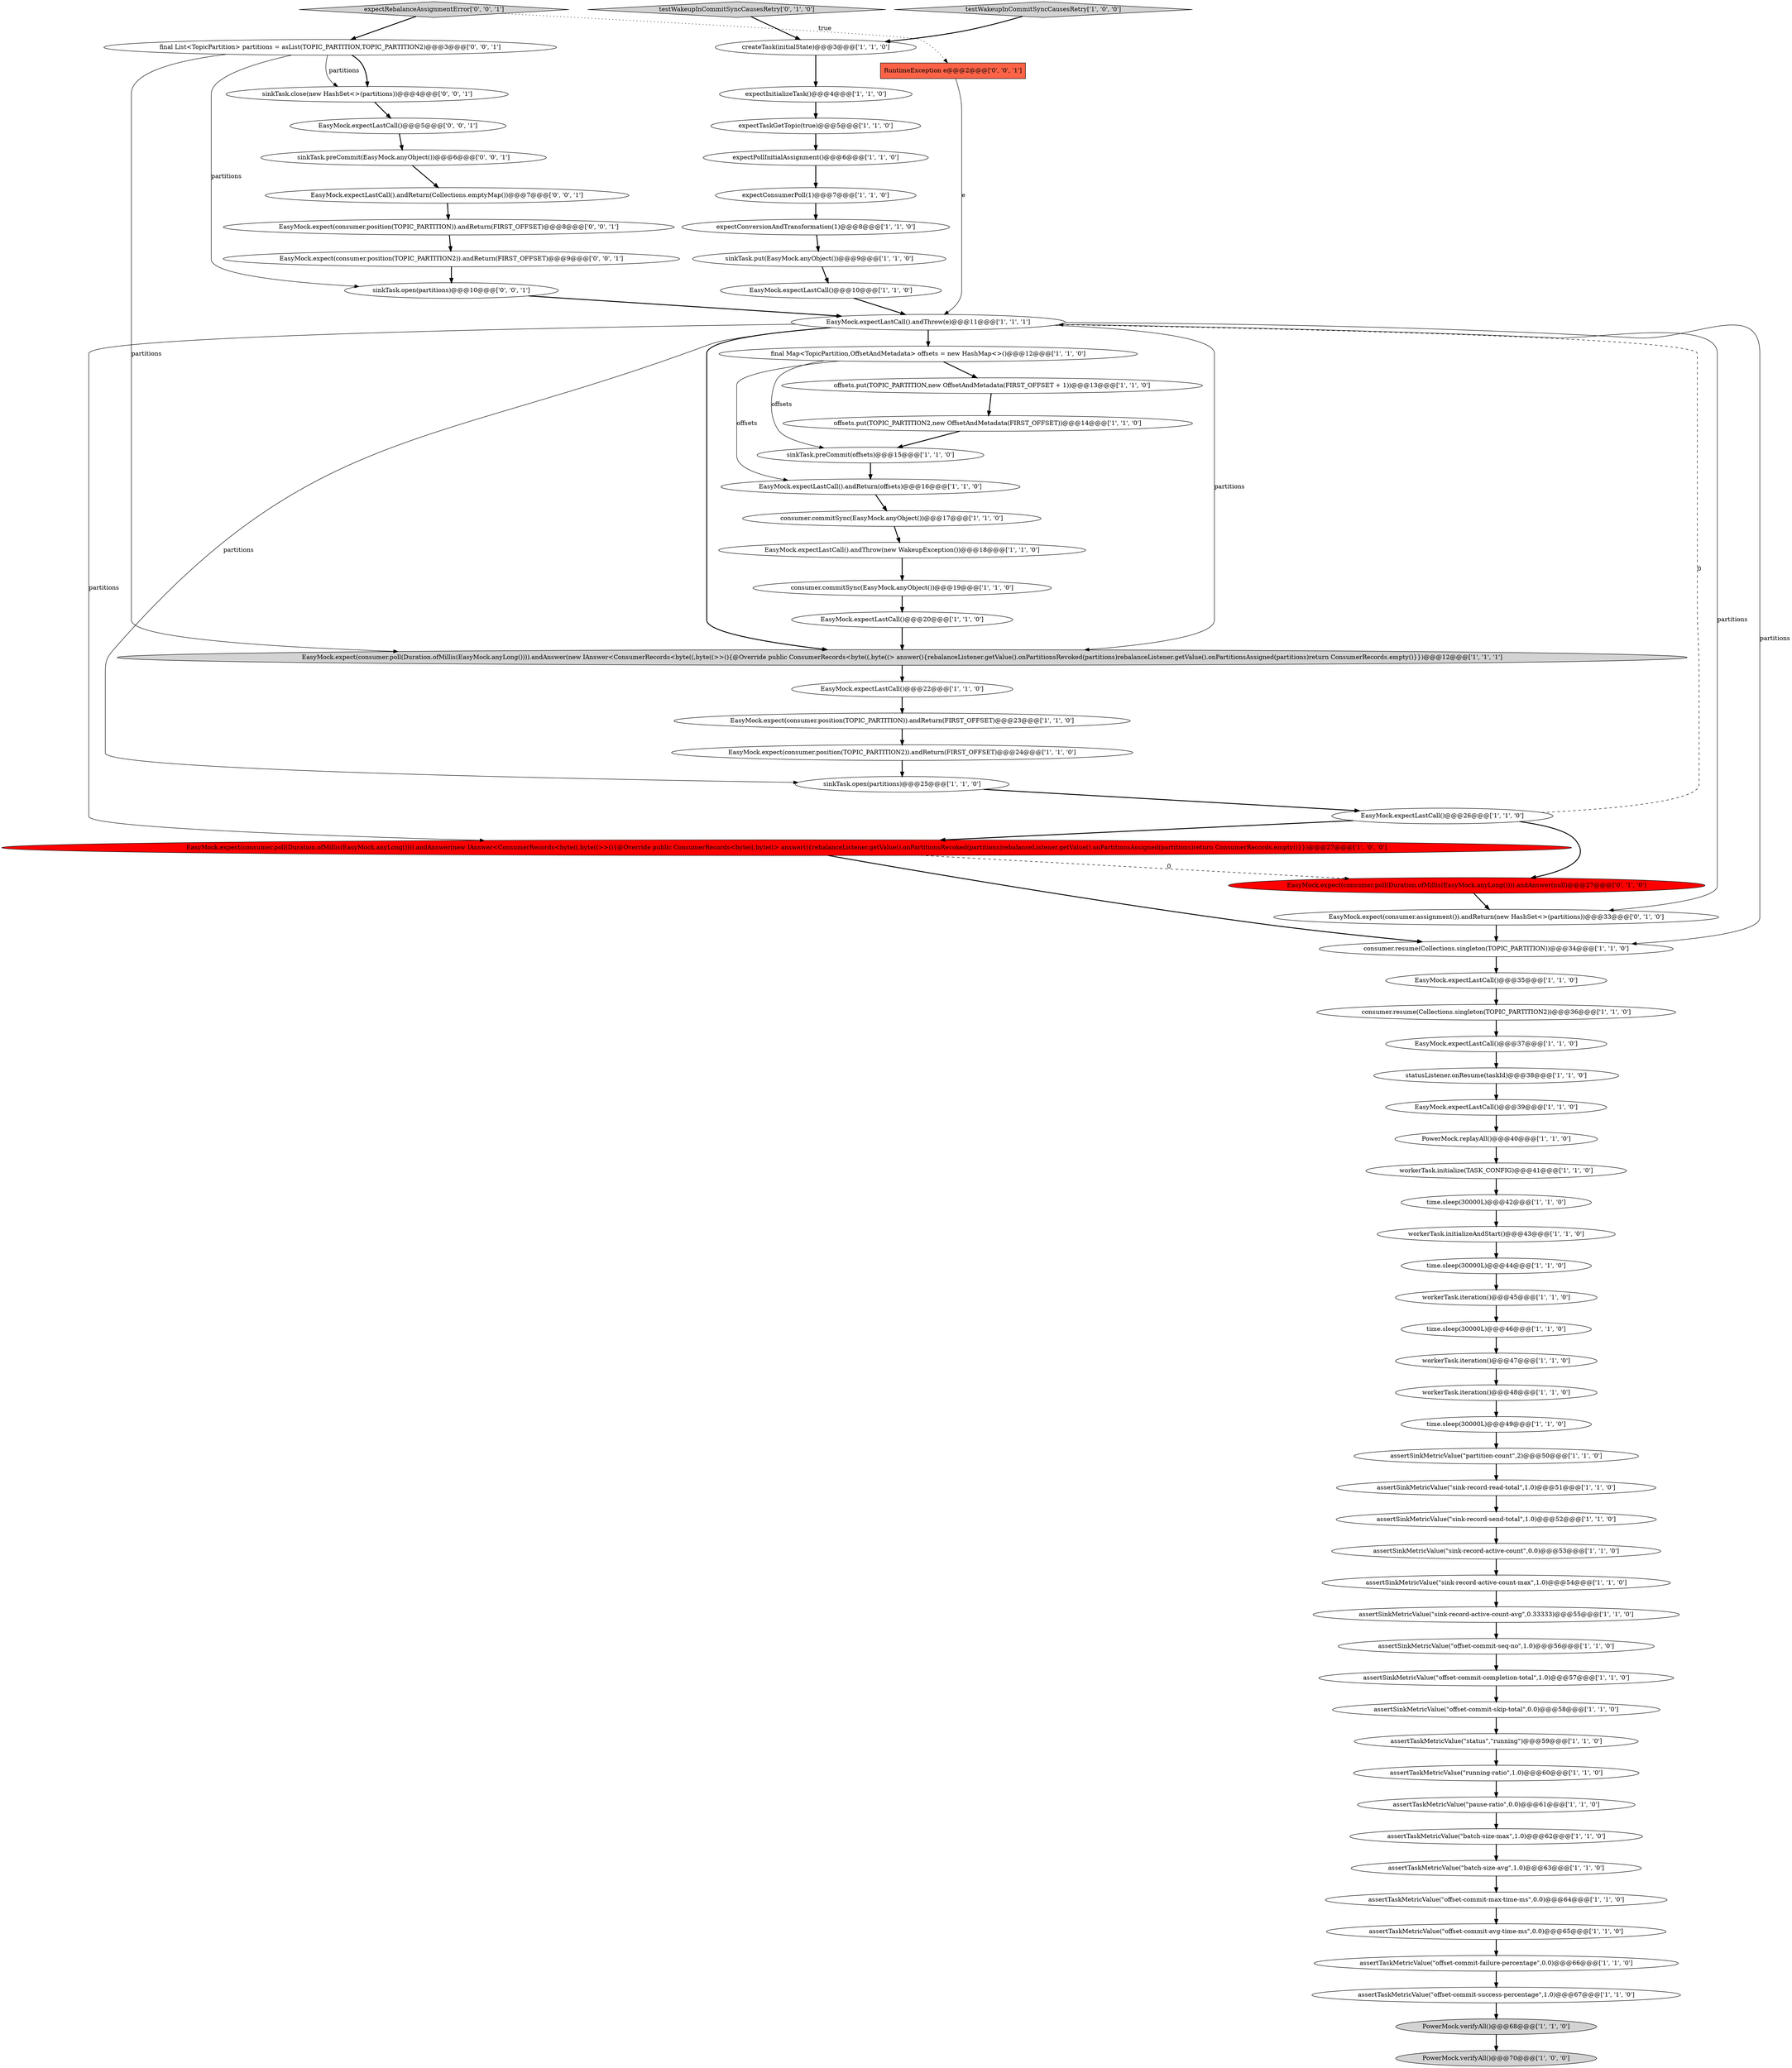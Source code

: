 digraph {
18 [style = filled, label = "consumer.resume(Collections.singleton(TOPIC_PARTITION))@@@34@@@['1', '1', '0']", fillcolor = white, shape = ellipse image = "AAA0AAABBB1BBB"];
26 [style = filled, label = "assertTaskMetricValue(\"batch-size-max\",1.0)@@@62@@@['1', '1', '0']", fillcolor = white, shape = ellipse image = "AAA0AAABBB1BBB"];
63 [style = filled, label = "EasyMock.expect(consumer.poll(Duration.ofMillis(EasyMock.anyLong()))).andAnswer(null)@@@27@@@['0', '1', '0']", fillcolor = red, shape = ellipse image = "AAA1AAABBB2BBB"];
50 [style = filled, label = "assertSinkMetricValue(\"sink-record-active-count\",0.0)@@@53@@@['1', '1', '0']", fillcolor = white, shape = ellipse image = "AAA0AAABBB1BBB"];
48 [style = filled, label = "assertTaskMetricValue(\"offset-commit-avg-time-ms\",0.0)@@@65@@@['1', '1', '0']", fillcolor = white, shape = ellipse image = "AAA0AAABBB1BBB"];
67 [style = filled, label = "EasyMock.expectLastCall()@@@5@@@['0', '0', '1']", fillcolor = white, shape = ellipse image = "AAA0AAABBB3BBB"];
3 [style = filled, label = "assertSinkMetricValue(\"sink-record-active-count-max\",1.0)@@@54@@@['1', '1', '0']", fillcolor = white, shape = ellipse image = "AAA0AAABBB1BBB"];
28 [style = filled, label = "workerTask.initializeAndStart()@@@43@@@['1', '1', '0']", fillcolor = white, shape = ellipse image = "AAA0AAABBB1BBB"];
34 [style = filled, label = "consumer.resume(Collections.singleton(TOPIC_PARTITION2))@@@36@@@['1', '1', '0']", fillcolor = white, shape = ellipse image = "AAA0AAABBB1BBB"];
55 [style = filled, label = "EasyMock.expectLastCall().andReturn(offsets)@@@16@@@['1', '1', '0']", fillcolor = white, shape = ellipse image = "AAA0AAABBB1BBB"];
56 [style = filled, label = "EasyMock.expectLastCall()@@@26@@@['1', '1', '0']", fillcolor = white, shape = ellipse image = "AAA0AAABBB1BBB"];
64 [style = filled, label = "testWakeupInCommitSyncCausesRetry['0', '1', '0']", fillcolor = lightgray, shape = diamond image = "AAA0AAABBB2BBB"];
21 [style = filled, label = "time.sleep(30000L)@@@49@@@['1', '1', '0']", fillcolor = white, shape = ellipse image = "AAA0AAABBB1BBB"];
2 [style = filled, label = "assertTaskMetricValue(\"batch-size-avg\",1.0)@@@63@@@['1', '1', '0']", fillcolor = white, shape = ellipse image = "AAA0AAABBB1BBB"];
46 [style = filled, label = "PowerMock.replayAll()@@@40@@@['1', '1', '0']", fillcolor = white, shape = ellipse image = "AAA0AAABBB1BBB"];
13 [style = filled, label = "workerTask.iteration()@@@47@@@['1', '1', '0']", fillcolor = white, shape = ellipse image = "AAA0AAABBB1BBB"];
54 [style = filled, label = "assertTaskMetricValue(\"status\",\"running\")@@@59@@@['1', '1', '0']", fillcolor = white, shape = ellipse image = "AAA0AAABBB1BBB"];
58 [style = filled, label = "expectPollInitialAssignment()@@@6@@@['1', '1', '0']", fillcolor = white, shape = ellipse image = "AAA0AAABBB1BBB"];
8 [style = filled, label = "consumer.commitSync(EasyMock.anyObject())@@@19@@@['1', '1', '0']", fillcolor = white, shape = ellipse image = "AAA0AAABBB1BBB"];
38 [style = filled, label = "EasyMock.expectLastCall()@@@35@@@['1', '1', '0']", fillcolor = white, shape = ellipse image = "AAA0AAABBB1BBB"];
71 [style = filled, label = "expectRebalanceAssignmentError['0', '0', '1']", fillcolor = lightgray, shape = diamond image = "AAA0AAABBB3BBB"];
14 [style = filled, label = "EasyMock.expect(consumer.poll(Duration.ofMillis(EasyMock.anyLong()))).andAnswer(new IAnswer<ConsumerRecords<byte((,byte((>>(){@Override public ConsumerRecords<byte((,byte((> answer(){rebalanceListener.getValue().onPartitionsRevoked(partitions)rebalanceListener.getValue().onPartitionsAssigned(partitions)return ConsumerRecords.empty()}})@@@27@@@['1', '0', '0']", fillcolor = red, shape = ellipse image = "AAA1AAABBB1BBB"];
29 [style = filled, label = "testWakeupInCommitSyncCausesRetry['1', '0', '0']", fillcolor = lightgray, shape = diamond image = "AAA0AAABBB1BBB"];
15 [style = filled, label = "assertTaskMetricValue(\"offset-commit-max-time-ms\",0.0)@@@64@@@['1', '1', '0']", fillcolor = white, shape = ellipse image = "AAA0AAABBB1BBB"];
65 [style = filled, label = "RuntimeException e@@@2@@@['0', '0', '1']", fillcolor = tomato, shape = box image = "AAA0AAABBB3BBB"];
30 [style = filled, label = "EasyMock.expect(consumer.position(TOPIC_PARTITION)).andReturn(FIRST_OFFSET)@@@23@@@['1', '1', '0']", fillcolor = white, shape = ellipse image = "AAA0AAABBB1BBB"];
11 [style = filled, label = "sinkTask.preCommit(offsets)@@@15@@@['1', '1', '0']", fillcolor = white, shape = ellipse image = "AAA0AAABBB1BBB"];
49 [style = filled, label = "time.sleep(30000L)@@@46@@@['1', '1', '0']", fillcolor = white, shape = ellipse image = "AAA0AAABBB1BBB"];
52 [style = filled, label = "EasyMock.expectLastCall().andThrow(new WakeupException())@@@18@@@['1', '1', '0']", fillcolor = white, shape = ellipse image = "AAA0AAABBB1BBB"];
16 [style = filled, label = "workerTask.initialize(TASK_CONFIG)@@@41@@@['1', '1', '0']", fillcolor = white, shape = ellipse image = "AAA0AAABBB1BBB"];
36 [style = filled, label = "sinkTask.open(partitions)@@@25@@@['1', '1', '0']", fillcolor = white, shape = ellipse image = "AAA0AAABBB1BBB"];
59 [style = filled, label = "assertTaskMetricValue(\"offset-commit-failure-percentage\",0.0)@@@66@@@['1', '1', '0']", fillcolor = white, shape = ellipse image = "AAA0AAABBB1BBB"];
1 [style = filled, label = "workerTask.iteration()@@@45@@@['1', '1', '0']", fillcolor = white, shape = ellipse image = "AAA0AAABBB1BBB"];
70 [style = filled, label = "final List<TopicPartition> partitions = asList(TOPIC_PARTITION,TOPIC_PARTITION2)@@@3@@@['0', '0', '1']", fillcolor = white, shape = ellipse image = "AAA0AAABBB3BBB"];
9 [style = filled, label = "PowerMock.verifyAll()@@@68@@@['1', '1', '0']", fillcolor = lightgray, shape = ellipse image = "AAA0AAABBB1BBB"];
72 [style = filled, label = "EasyMock.expectLastCall().andReturn(Collections.emptyMap())@@@7@@@['0', '0', '1']", fillcolor = white, shape = ellipse image = "AAA0AAABBB3BBB"];
35 [style = filled, label = "assertSinkMetricValue(\"offset-commit-completion-total\",1.0)@@@57@@@['1', '1', '0']", fillcolor = white, shape = ellipse image = "AAA0AAABBB1BBB"];
66 [style = filled, label = "sinkTask.close(new HashSet<>(partitions))@@@4@@@['0', '0', '1']", fillcolor = white, shape = ellipse image = "AAA0AAABBB3BBB"];
32 [style = filled, label = "final Map<TopicPartition,OffsetAndMetadata> offsets = new HashMap<>()@@@12@@@['1', '1', '0']", fillcolor = white, shape = ellipse image = "AAA0AAABBB1BBB"];
69 [style = filled, label = "sinkTask.open(partitions)@@@10@@@['0', '0', '1']", fillcolor = white, shape = ellipse image = "AAA0AAABBB3BBB"];
33 [style = filled, label = "workerTask.iteration()@@@48@@@['1', '1', '0']", fillcolor = white, shape = ellipse image = "AAA0AAABBB1BBB"];
68 [style = filled, label = "sinkTask.preCommit(EasyMock.anyObject())@@@6@@@['0', '0', '1']", fillcolor = white, shape = ellipse image = "AAA0AAABBB3BBB"];
73 [style = filled, label = "EasyMock.expect(consumer.position(TOPIC_PARTITION)).andReturn(FIRST_OFFSET)@@@8@@@['0', '0', '1']", fillcolor = white, shape = ellipse image = "AAA0AAABBB3BBB"];
40 [style = filled, label = "assertSinkMetricValue(\"partition-count\",2)@@@50@@@['1', '1', '0']", fillcolor = white, shape = ellipse image = "AAA0AAABBB1BBB"];
42 [style = filled, label = "EasyMock.expectLastCall()@@@39@@@['1', '1', '0']", fillcolor = white, shape = ellipse image = "AAA0AAABBB1BBB"];
5 [style = filled, label = "expectTaskGetTopic(true)@@@5@@@['1', '1', '0']", fillcolor = white, shape = ellipse image = "AAA0AAABBB1BBB"];
0 [style = filled, label = "sinkTask.put(EasyMock.anyObject())@@@9@@@['1', '1', '0']", fillcolor = white, shape = ellipse image = "AAA0AAABBB1BBB"];
61 [style = filled, label = "statusListener.onResume(taskId)@@@38@@@['1', '1', '0']", fillcolor = white, shape = ellipse image = "AAA0AAABBB1BBB"];
74 [style = filled, label = "EasyMock.expect(consumer.position(TOPIC_PARTITION2)).andReturn(FIRST_OFFSET)@@@9@@@['0', '0', '1']", fillcolor = white, shape = ellipse image = "AAA0AAABBB3BBB"];
45 [style = filled, label = "offsets.put(TOPIC_PARTITION,new OffsetAndMetadata(FIRST_OFFSET + 1))@@@13@@@['1', '1', '0']", fillcolor = white, shape = ellipse image = "AAA0AAABBB1BBB"];
60 [style = filled, label = "expectInitializeTask()@@@4@@@['1', '1', '0']", fillcolor = white, shape = ellipse image = "AAA0AAABBB1BBB"];
39 [style = filled, label = "assertSinkMetricValue(\"offset-commit-seq-no\",1.0)@@@56@@@['1', '1', '0']", fillcolor = white, shape = ellipse image = "AAA0AAABBB1BBB"];
23 [style = filled, label = "EasyMock.expect(consumer.poll(Duration.ofMillis(EasyMock.anyLong()))).andAnswer(new IAnswer<ConsumerRecords<byte((,byte((>>(){@Override public ConsumerRecords<byte((,byte((> answer(){rebalanceListener.getValue().onPartitionsRevoked(partitions)rebalanceListener.getValue().onPartitionsAssigned(partitions)return ConsumerRecords.empty()}})@@@12@@@['1', '1', '1']", fillcolor = lightgray, shape = ellipse image = "AAA0AAABBB1BBB"];
47 [style = filled, label = "assertSinkMetricValue(\"offset-commit-skip-total\",0.0)@@@58@@@['1', '1', '0']", fillcolor = white, shape = ellipse image = "AAA0AAABBB1BBB"];
51 [style = filled, label = "PowerMock.verifyAll()@@@70@@@['1', '0', '0']", fillcolor = lightgray, shape = ellipse image = "AAA0AAABBB1BBB"];
10 [style = filled, label = "EasyMock.expect(consumer.position(TOPIC_PARTITION2)).andReturn(FIRST_OFFSET)@@@24@@@['1', '1', '0']", fillcolor = white, shape = ellipse image = "AAA0AAABBB1BBB"];
20 [style = filled, label = "EasyMock.expectLastCall()@@@10@@@['1', '1', '0']", fillcolor = white, shape = ellipse image = "AAA0AAABBB1BBB"];
25 [style = filled, label = "EasyMock.expectLastCall()@@@37@@@['1', '1', '0']", fillcolor = white, shape = ellipse image = "AAA0AAABBB1BBB"];
37 [style = filled, label = "assertSinkMetricValue(\"sink-record-read-total\",1.0)@@@51@@@['1', '1', '0']", fillcolor = white, shape = ellipse image = "AAA0AAABBB1BBB"];
24 [style = filled, label = "assertTaskMetricValue(\"pause-ratio\",0.0)@@@61@@@['1', '1', '0']", fillcolor = white, shape = ellipse image = "AAA0AAABBB1BBB"];
41 [style = filled, label = "consumer.commitSync(EasyMock.anyObject())@@@17@@@['1', '1', '0']", fillcolor = white, shape = ellipse image = "AAA0AAABBB1BBB"];
6 [style = filled, label = "EasyMock.expectLastCall()@@@20@@@['1', '1', '0']", fillcolor = white, shape = ellipse image = "AAA0AAABBB1BBB"];
53 [style = filled, label = "assertSinkMetricValue(\"sink-record-send-total\",1.0)@@@52@@@['1', '1', '0']", fillcolor = white, shape = ellipse image = "AAA0AAABBB1BBB"];
43 [style = filled, label = "assertTaskMetricValue(\"running-ratio\",1.0)@@@60@@@['1', '1', '0']", fillcolor = white, shape = ellipse image = "AAA0AAABBB1BBB"];
12 [style = filled, label = "offsets.put(TOPIC_PARTITION2,new OffsetAndMetadata(FIRST_OFFSET))@@@14@@@['1', '1', '0']", fillcolor = white, shape = ellipse image = "AAA0AAABBB1BBB"];
22 [style = filled, label = "createTask(initialState)@@@3@@@['1', '1', '0']", fillcolor = white, shape = ellipse image = "AAA0AAABBB1BBB"];
31 [style = filled, label = "time.sleep(30000L)@@@44@@@['1', '1', '0']", fillcolor = white, shape = ellipse image = "AAA0AAABBB1BBB"];
62 [style = filled, label = "EasyMock.expect(consumer.assignment()).andReturn(new HashSet<>(partitions))@@@33@@@['0', '1', '0']", fillcolor = white, shape = ellipse image = "AAA0AAABBB2BBB"];
7 [style = filled, label = "expectConsumerPoll(1)@@@7@@@['1', '1', '0']", fillcolor = white, shape = ellipse image = "AAA0AAABBB1BBB"];
57 [style = filled, label = "assertTaskMetricValue(\"offset-commit-success-percentage\",1.0)@@@67@@@['1', '1', '0']", fillcolor = white, shape = ellipse image = "AAA0AAABBB1BBB"];
19 [style = filled, label = "expectConversionAndTransformation(1)@@@8@@@['1', '1', '0']", fillcolor = white, shape = ellipse image = "AAA0AAABBB1BBB"];
27 [style = filled, label = "EasyMock.expectLastCall()@@@22@@@['1', '1', '0']", fillcolor = white, shape = ellipse image = "AAA0AAABBB1BBB"];
4 [style = filled, label = "EasyMock.expectLastCall().andThrow(e)@@@11@@@['1', '1', '1']", fillcolor = white, shape = ellipse image = "AAA0AAABBB1BBB"];
17 [style = filled, label = "assertSinkMetricValue(\"sink-record-active-count-avg\",0.33333)@@@55@@@['1', '1', '0']", fillcolor = white, shape = ellipse image = "AAA0AAABBB1BBB"];
44 [style = filled, label = "time.sleep(30000L)@@@42@@@['1', '1', '0']", fillcolor = white, shape = ellipse image = "AAA0AAABBB1BBB"];
74->69 [style = bold, label=""];
71->70 [style = bold, label=""];
52->8 [style = bold, label=""];
70->66 [style = bold, label=""];
73->74 [style = bold, label=""];
69->4 [style = bold, label=""];
59->57 [style = bold, label=""];
8->6 [style = bold, label=""];
31->1 [style = bold, label=""];
22->60 [style = bold, label=""];
37->53 [style = bold, label=""];
43->24 [style = bold, label=""];
49->13 [style = bold, label=""];
72->73 [style = bold, label=""];
2->15 [style = bold, label=""];
67->68 [style = bold, label=""];
62->18 [style = bold, label=""];
56->4 [style = dashed, label="0"];
40->37 [style = bold, label=""];
18->38 [style = bold, label=""];
9->51 [style = bold, label=""];
55->41 [style = bold, label=""];
42->46 [style = bold, label=""];
68->72 [style = bold, label=""];
66->67 [style = bold, label=""];
4->62 [style = solid, label="partitions"];
4->23 [style = solid, label="partitions"];
27->30 [style = bold, label=""];
14->63 [style = dashed, label="0"];
12->11 [style = bold, label=""];
64->22 [style = bold, label=""];
50->3 [style = bold, label=""];
1->49 [style = bold, label=""];
32->11 [style = solid, label="offsets"];
65->4 [style = solid, label="e"];
63->62 [style = bold, label=""];
47->54 [style = bold, label=""];
4->36 [style = solid, label="partitions"];
17->39 [style = bold, label=""];
39->35 [style = bold, label=""];
30->10 [style = bold, label=""];
0->20 [style = bold, label=""];
14->18 [style = bold, label=""];
56->14 [style = bold, label=""];
4->23 [style = bold, label=""];
46->16 [style = bold, label=""];
54->43 [style = bold, label=""];
6->23 [style = bold, label=""];
28->31 [style = bold, label=""];
70->66 [style = solid, label="partitions"];
71->65 [style = dotted, label="true"];
32->55 [style = solid, label="offsets"];
19->0 [style = bold, label=""];
60->5 [style = bold, label=""];
53->50 [style = bold, label=""];
24->26 [style = bold, label=""];
58->7 [style = bold, label=""];
16->44 [style = bold, label=""];
38->34 [style = bold, label=""];
61->42 [style = bold, label=""];
15->48 [style = bold, label=""];
57->9 [style = bold, label=""];
3->17 [style = bold, label=""];
11->55 [style = bold, label=""];
5->58 [style = bold, label=""];
56->63 [style = bold, label=""];
7->19 [style = bold, label=""];
48->59 [style = bold, label=""];
36->56 [style = bold, label=""];
32->45 [style = bold, label=""];
34->25 [style = bold, label=""];
4->14 [style = solid, label="partitions"];
23->27 [style = bold, label=""];
10->36 [style = bold, label=""];
20->4 [style = bold, label=""];
41->52 [style = bold, label=""];
45->12 [style = bold, label=""];
70->69 [style = solid, label="partitions"];
26->2 [style = bold, label=""];
4->18 [style = solid, label="partitions"];
44->28 [style = bold, label=""];
35->47 [style = bold, label=""];
21->40 [style = bold, label=""];
25->61 [style = bold, label=""];
70->23 [style = solid, label="partitions"];
29->22 [style = bold, label=""];
33->21 [style = bold, label=""];
13->33 [style = bold, label=""];
4->32 [style = bold, label=""];
}
